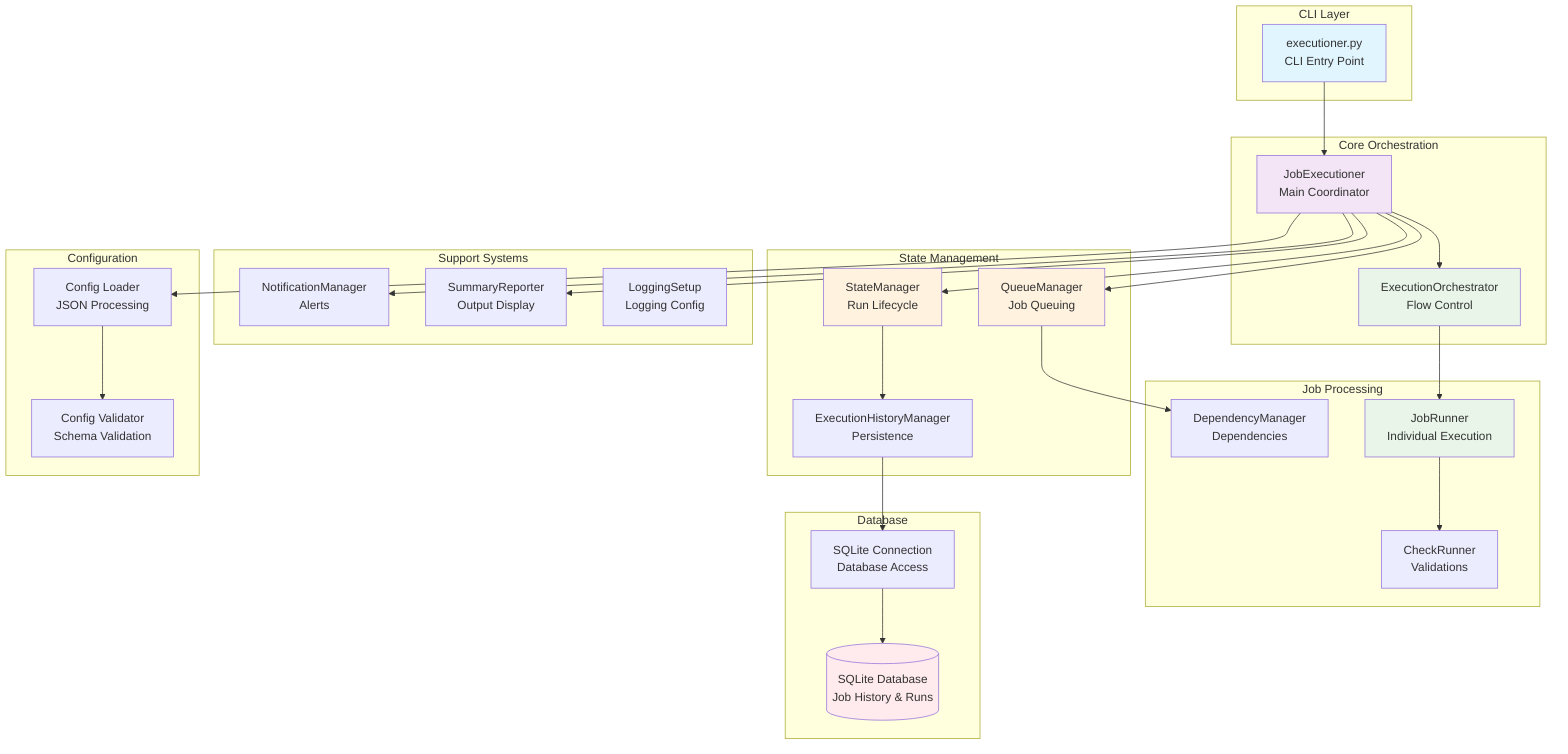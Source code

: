 graph TB
    subgraph "CLI Layer"
        CLI[executioner.py<br/>CLI Entry Point]
    end
    
    subgraph "Core Orchestration"
        JE[JobExecutioner<br/>Main Coordinator]
        EO[ExecutionOrchestrator<br/>Flow Control]
    end
    
    subgraph "State Management"
        QM[QueueManager<br/>Job Queuing]
        SM[StateManager<br/>Run Lifecycle]
        EHM[ExecutionHistoryManager<br/>Persistence]
    end
    
    subgraph "Job Processing"
        JR[JobRunner<br/>Individual Execution]
        DM[DependencyManager<br/>Dependencies]
        CR[CheckRunner<br/>Validations]
    end
    
    subgraph "Support Systems"
        NM[NotificationManager<br/>Alerts]
        SR[SummaryReporter<br/>Output Display]
        LS[LoggingSetup<br/>Logging Config]
    end
    
    subgraph "Configuration"
        CL[Config Loader<br/>JSON Processing]
        CV[Config Validator<br/>Schema Validation]
    end
    
    subgraph "Database"
        SC[SQLite Connection<br/>Database Access]
        DB[(SQLite Database<br/>Job History & Runs)]
    end
    
    CLI --> JE
    JE --> EO
    JE --> QM
    JE --> SM
    JE --> SR
    EO --> JR
    QM --> DM
    SM --> EHM
    JR --> CR
    JE --> NM
    EHM --> SC
    SC --> DB
    JE --> CL
    CL --> CV
    
    style CLI fill:#e1f5fe
    style JE fill:#f3e5f5
    style EO fill:#e8f5e8
    style QM fill:#fff3e0
    style SM fill:#fff3e0
    style JR fill:#e8f5e8
    style DB fill:#ffebee